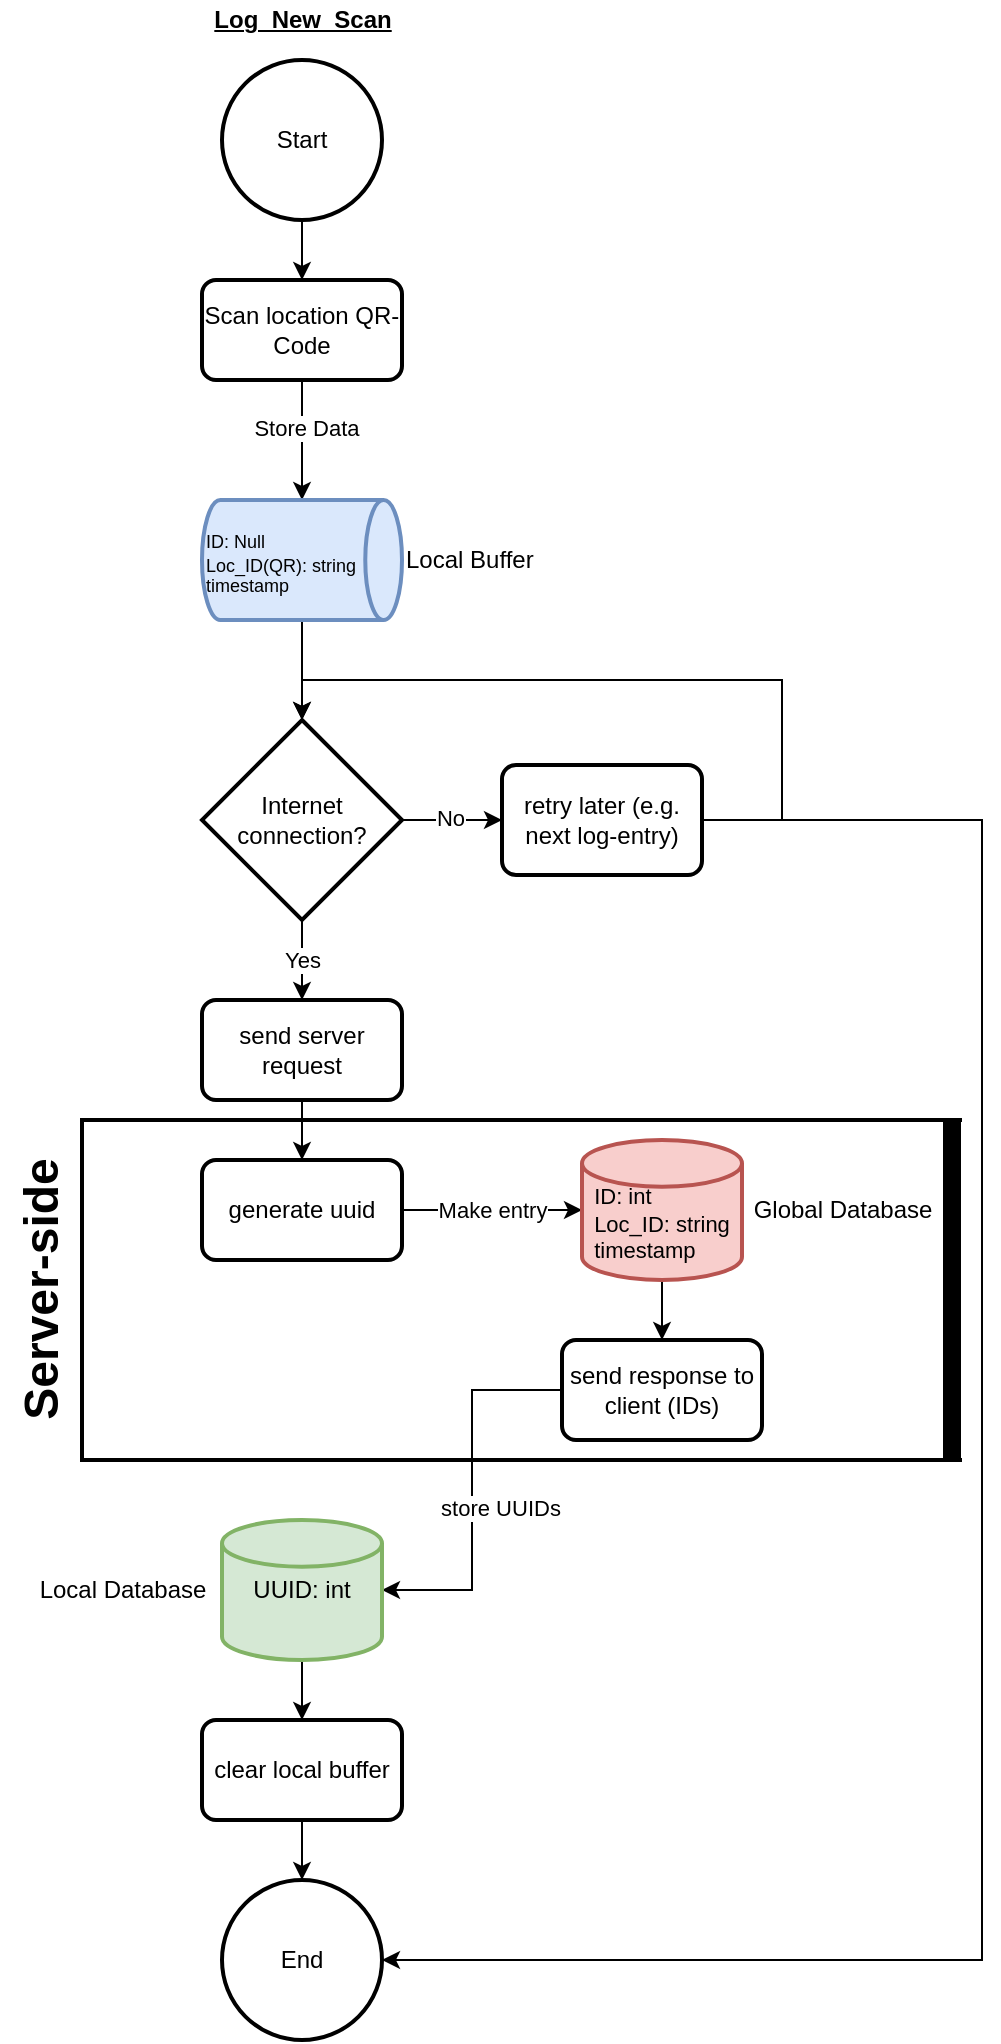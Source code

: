 <mxfile version="13.9.9" type="device" pages="4"><diagram id="C5RBs43oDa-KdzZeNtuy" name="Log_New_Scan"><mxGraphModel dx="1426" dy="905" grid="1" gridSize="10" guides="1" tooltips="1" connect="1" arrows="1" fold="1" page="1" pageScale="1" pageWidth="827" pageHeight="1169" math="0" shadow="0" extFonts="Permanent Marker^https://fonts.googleapis.com/css?family=Permanent+Marker"><root><mxCell id="WIyWlLk6GJQsqaUBKTNV-0"/><mxCell id="WIyWlLk6GJQsqaUBKTNV-1" parent="WIyWlLk6GJQsqaUBKTNV-0"/><mxCell id="CwlNLsuhQ6AvNyFnDssS-55" value="" style="strokeWidth=2;html=1;shape=mxgraph.flowchart.annotation_1;align=left;pointerEvents=1;" parent="WIyWlLk6GJQsqaUBKTNV-1" vertex="1"><mxGeometry x="40" y="570" width="440" height="170" as="geometry"/></mxCell><mxCell id="CwlNLsuhQ6AvNyFnDssS-1" style="edgeStyle=orthogonalEdgeStyle;rounded=0;orthogonalLoop=1;jettySize=auto;html=1;entryX=0.5;entryY=0;entryDx=0;entryDy=0;" parent="WIyWlLk6GJQsqaUBKTNV-1" source="z3_biWtNPHpp7Xe5wTqV-1" target="CwlNLsuhQ6AvNyFnDssS-0" edge="1"><mxGeometry relative="1" as="geometry"/></mxCell><mxCell id="z3_biWtNPHpp7Xe5wTqV-1" value="Start" style="strokeWidth=2;html=1;shape=mxgraph.flowchart.start_2;whiteSpace=wrap;" parent="WIyWlLk6GJQsqaUBKTNV-1" vertex="1"><mxGeometry x="110" y="40" width="80" height="80" as="geometry"/></mxCell><mxCell id="CwlNLsuhQ6AvNyFnDssS-5" style="edgeStyle=orthogonalEdgeStyle;rounded=0;orthogonalLoop=1;jettySize=auto;html=1;entryX=0.5;entryY=0;entryDx=0;entryDy=0;entryPerimeter=0;" parent="WIyWlLk6GJQsqaUBKTNV-1" source="CwlNLsuhQ6AvNyFnDssS-0" target="CwlNLsuhQ6AvNyFnDssS-4" edge="1"><mxGeometry relative="1" as="geometry"><Array as="points"><mxPoint x="150" y="240"/><mxPoint x="150" y="240"/></Array></mxGeometry></mxCell><mxCell id="CwlNLsuhQ6AvNyFnDssS-6" value="Store Data" style="edgeLabel;html=1;align=center;verticalAlign=middle;resizable=0;points=[];" parent="CwlNLsuhQ6AvNyFnDssS-5" vertex="1" connectable="0"><mxGeometry x="-0.193" y="2" relative="1" as="geometry"><mxPoint as="offset"/></mxGeometry></mxCell><mxCell id="CwlNLsuhQ6AvNyFnDssS-0" value="Scan location QR-Code" style="rounded=1;whiteSpace=wrap;html=1;absoluteArcSize=1;arcSize=14;strokeWidth=2;" parent="WIyWlLk6GJQsqaUBKTNV-1" vertex="1"><mxGeometry x="100" y="150" width="100" height="50" as="geometry"/></mxCell><mxCell id="CwlNLsuhQ6AvNyFnDssS-10" style="edgeStyle=orthogonalEdgeStyle;rounded=0;orthogonalLoop=1;jettySize=auto;html=1;entryX=0.5;entryY=0;entryDx=0;entryDy=0;entryPerimeter=0;" parent="WIyWlLk6GJQsqaUBKTNV-1" source="CwlNLsuhQ6AvNyFnDssS-4" target="CwlNLsuhQ6AvNyFnDssS-8" edge="1"><mxGeometry relative="1" as="geometry"/></mxCell><mxCell id="CwlNLsuhQ6AvNyFnDssS-4" value="&lt;div&gt;&lt;span style=&quot;font-size: 9px&quot;&gt;ID: Null&lt;/span&gt;&lt;/div&gt;&lt;span style=&quot;font-size: 9px&quot;&gt;&lt;div&gt;&lt;span&gt;Loc_ID(QR): string&lt;/span&gt;&lt;/div&gt;&lt;/span&gt;&lt;div style=&quot;font-size: 9px ; line-height: 120%&quot;&gt;&lt;div style=&quot;line-height: 100%&quot;&gt;timestamp&lt;/div&gt;&lt;/div&gt;" style="strokeWidth=2;html=1;shape=mxgraph.flowchart.direct_data;whiteSpace=wrap;align=left;fillColor=#dae8fc;strokeColor=#6c8ebf;" parent="WIyWlLk6GJQsqaUBKTNV-1" vertex="1"><mxGeometry x="100" y="260" width="100" height="60" as="geometry"/></mxCell><mxCell id="CwlNLsuhQ6AvNyFnDssS-7" value="Local Buffer" style="text;html=1;resizable=0;autosize=1;align=left;verticalAlign=middle;points=[];fillColor=none;strokeColor=none;rounded=0;" parent="WIyWlLk6GJQsqaUBKTNV-1" vertex="1"><mxGeometry x="200" y="280" width="80" height="20" as="geometry"/></mxCell><mxCell id="CwlNLsuhQ6AvNyFnDssS-12" value="Yes" style="edgeStyle=orthogonalEdgeStyle;rounded=0;orthogonalLoop=1;jettySize=auto;html=1;exitX=0.5;exitY=1;exitDx=0;exitDy=0;exitPerimeter=0;entryX=0.5;entryY=0;entryDx=0;entryDy=0;" parent="WIyWlLk6GJQsqaUBKTNV-1" source="CwlNLsuhQ6AvNyFnDssS-8" target="CwlNLsuhQ6AvNyFnDssS-11" edge="1"><mxGeometry relative="1" as="geometry"/></mxCell><mxCell id="CwlNLsuhQ6AvNyFnDssS-15" style="edgeStyle=orthogonalEdgeStyle;rounded=0;orthogonalLoop=1;jettySize=auto;html=1;entryX=0;entryY=0.5;entryDx=0;entryDy=0;" parent="WIyWlLk6GJQsqaUBKTNV-1" source="CwlNLsuhQ6AvNyFnDssS-8" target="CwlNLsuhQ6AvNyFnDssS-14" edge="1"><mxGeometry relative="1" as="geometry"/></mxCell><mxCell id="CwlNLsuhQ6AvNyFnDssS-16" value="No" style="edgeLabel;html=1;align=center;verticalAlign=middle;resizable=0;points=[];" parent="CwlNLsuhQ6AvNyFnDssS-15" vertex="1" connectable="0"><mxGeometry x="-0.032" y="1" relative="1" as="geometry"><mxPoint as="offset"/></mxGeometry></mxCell><mxCell id="CwlNLsuhQ6AvNyFnDssS-8" value="Internet connection?" style="strokeWidth=2;html=1;shape=mxgraph.flowchart.decision;whiteSpace=wrap;" parent="WIyWlLk6GJQsqaUBKTNV-1" vertex="1"><mxGeometry x="100" y="370" width="100" height="100" as="geometry"/></mxCell><mxCell id="CwlNLsuhQ6AvNyFnDssS-24" style="edgeStyle=orthogonalEdgeStyle;rounded=0;orthogonalLoop=1;jettySize=auto;html=1;entryX=0.5;entryY=0;entryDx=0;entryDy=0;" parent="WIyWlLk6GJQsqaUBKTNV-1" source="CwlNLsuhQ6AvNyFnDssS-11" target="CwlNLsuhQ6AvNyFnDssS-20" edge="1"><mxGeometry relative="1" as="geometry"/></mxCell><mxCell id="CwlNLsuhQ6AvNyFnDssS-11" value="send server request" style="rounded=1;whiteSpace=wrap;html=1;absoluteArcSize=1;arcSize=14;strokeWidth=2;" parent="WIyWlLk6GJQsqaUBKTNV-1" vertex="1"><mxGeometry x="100" y="510" width="100" height="50" as="geometry"/></mxCell><mxCell id="CwlNLsuhQ6AvNyFnDssS-19" style="edgeStyle=orthogonalEdgeStyle;rounded=0;orthogonalLoop=1;jettySize=auto;html=1;exitX=1;exitY=0.5;exitDx=0;exitDy=0;entryX=0.5;entryY=0;entryDx=0;entryDy=0;entryPerimeter=0;" parent="WIyWlLk6GJQsqaUBKTNV-1" source="CwlNLsuhQ6AvNyFnDssS-14" target="CwlNLsuhQ6AvNyFnDssS-8" edge="1"><mxGeometry relative="1" as="geometry"><Array as="points"><mxPoint x="390" y="420"/><mxPoint x="390" y="350"/><mxPoint x="150" y="350"/></Array></mxGeometry></mxCell><mxCell id="CwlNLsuhQ6AvNyFnDssS-43" style="edgeStyle=orthogonalEdgeStyle;rounded=0;orthogonalLoop=1;jettySize=auto;html=1;exitX=1;exitY=0.5;exitDx=0;exitDy=0;entryX=1;entryY=0.5;entryDx=0;entryDy=0;entryPerimeter=0;" parent="WIyWlLk6GJQsqaUBKTNV-1" source="CwlNLsuhQ6AvNyFnDssS-14" target="CwlNLsuhQ6AvNyFnDssS-41" edge="1"><mxGeometry relative="1" as="geometry"><Array as="points"><mxPoint x="490" y="420"/><mxPoint x="490" y="990"/></Array></mxGeometry></mxCell><mxCell id="CwlNLsuhQ6AvNyFnDssS-14" value="retry later (e.g. next log-entry)" style="rounded=1;whiteSpace=wrap;html=1;absoluteArcSize=1;arcSize=14;strokeWidth=2;" parent="WIyWlLk6GJQsqaUBKTNV-1" vertex="1"><mxGeometry x="250" y="392.5" width="100" height="55" as="geometry"/></mxCell><mxCell id="CwlNLsuhQ6AvNyFnDssS-22" value="Make entry" style="edgeStyle=orthogonalEdgeStyle;rounded=0;orthogonalLoop=1;jettySize=auto;html=1;entryX=0;entryY=0.5;entryDx=0;entryDy=0;entryPerimeter=0;" parent="WIyWlLk6GJQsqaUBKTNV-1" source="CwlNLsuhQ6AvNyFnDssS-20" target="CwlNLsuhQ6AvNyFnDssS-21" edge="1"><mxGeometry relative="1" as="geometry"/></mxCell><mxCell id="CwlNLsuhQ6AvNyFnDssS-20" value="generate uuid" style="rounded=1;whiteSpace=wrap;html=1;absoluteArcSize=1;arcSize=14;strokeWidth=2;" parent="WIyWlLk6GJQsqaUBKTNV-1" vertex="1"><mxGeometry x="100" y="590" width="100" height="50" as="geometry"/></mxCell><mxCell id="CwlNLsuhQ6AvNyFnDssS-34" style="edgeStyle=orthogonalEdgeStyle;rounded=0;orthogonalLoop=1;jettySize=auto;html=1;entryX=0.5;entryY=0;entryDx=0;entryDy=0;" parent="WIyWlLk6GJQsqaUBKTNV-1" source="CwlNLsuhQ6AvNyFnDssS-21" target="CwlNLsuhQ6AvNyFnDssS-28" edge="1"><mxGeometry relative="1" as="geometry"/></mxCell><mxCell id="CwlNLsuhQ6AvNyFnDssS-21" value="&lt;p style=&quot;line-height: 100%&quot;&gt;&lt;/p&gt;&lt;div style=&quot;text-align: justify ; font-size: 11px&quot;&gt;&lt;br&gt;&lt;/div&gt;&lt;div style=&quot;text-align: justify ; font-size: 11px&quot;&gt;&lt;font style=&quot;font-size: 11px&quot;&gt;ID: int&lt;/font&gt;&lt;/div&gt;&lt;div style=&quot;text-align: justify ; font-size: 11px&quot;&gt;&lt;span&gt;&lt;font style=&quot;font-size: 11px&quot;&gt;Loc_ID: string&lt;/font&gt;&lt;/span&gt;&lt;/div&gt;&lt;div style=&quot;text-align: justify ; font-size: 11px&quot;&gt;&lt;font style=&quot;font-size: 11px&quot;&gt;timestamp&lt;/font&gt;&lt;/div&gt;&lt;p&gt;&lt;/p&gt;" style="strokeWidth=2;html=1;shape=mxgraph.flowchart.database;whiteSpace=wrap;fillColor=#f8cecc;strokeColor=#b85450;" parent="WIyWlLk6GJQsqaUBKTNV-1" vertex="1"><mxGeometry x="290" y="580" width="80" height="70" as="geometry"/></mxCell><mxCell id="CwlNLsuhQ6AvNyFnDssS-23" value="Global Database" style="text;html=1;resizable=0;autosize=1;align=center;verticalAlign=middle;points=[];fillColor=none;strokeColor=none;rounded=0;" parent="WIyWlLk6GJQsqaUBKTNV-1" vertex="1"><mxGeometry x="370" y="605" width="100" height="20" as="geometry"/></mxCell><mxCell id="CwlNLsuhQ6AvNyFnDssS-42" style="edgeStyle=orthogonalEdgeStyle;rounded=0;orthogonalLoop=1;jettySize=auto;html=1;exitX=0.5;exitY=1;exitDx=0;exitDy=0;entryX=0.5;entryY=0;entryDx=0;entryDy=0;entryPerimeter=0;" parent="WIyWlLk6GJQsqaUBKTNV-1" source="CwlNLsuhQ6AvNyFnDssS-26" target="CwlNLsuhQ6AvNyFnDssS-41" edge="1"><mxGeometry relative="1" as="geometry"/></mxCell><mxCell id="CwlNLsuhQ6AvNyFnDssS-26" value="clear local buffer" style="rounded=1;whiteSpace=wrap;html=1;absoluteArcSize=1;arcSize=14;strokeWidth=2;" parent="WIyWlLk6GJQsqaUBKTNV-1" vertex="1"><mxGeometry x="100" y="870" width="100" height="50" as="geometry"/></mxCell><mxCell id="CwlNLsuhQ6AvNyFnDssS-36" style="edgeStyle=orthogonalEdgeStyle;rounded=0;orthogonalLoop=1;jettySize=auto;html=1;entryX=1;entryY=0.5;entryDx=0;entryDy=0;entryPerimeter=0;" parent="WIyWlLk6GJQsqaUBKTNV-1" source="CwlNLsuhQ6AvNyFnDssS-28" target="CwlNLsuhQ6AvNyFnDssS-31" edge="1"><mxGeometry relative="1" as="geometry"/></mxCell><mxCell id="CwlNLsuhQ6AvNyFnDssS-37" value="store UUIDs" style="edgeLabel;html=1;align=center;verticalAlign=middle;resizable=0;points=[];" parent="CwlNLsuhQ6AvNyFnDssS-36" vertex="1" connectable="0"><mxGeometry x="0.115" y="2" relative="1" as="geometry"><mxPoint x="11.38" y="-2" as="offset"/></mxGeometry></mxCell><mxCell id="CwlNLsuhQ6AvNyFnDssS-28" value="send response to client (IDs)" style="rounded=1;whiteSpace=wrap;html=1;absoluteArcSize=1;arcSize=14;strokeWidth=2;" parent="WIyWlLk6GJQsqaUBKTNV-1" vertex="1"><mxGeometry x="280" y="680" width="100" height="50" as="geometry"/></mxCell><mxCell id="CwlNLsuhQ6AvNyFnDssS-38" style="edgeStyle=orthogonalEdgeStyle;rounded=0;orthogonalLoop=1;jettySize=auto;html=1;entryX=0.5;entryY=0;entryDx=0;entryDy=0;" parent="WIyWlLk6GJQsqaUBKTNV-1" source="CwlNLsuhQ6AvNyFnDssS-31" target="CwlNLsuhQ6AvNyFnDssS-26" edge="1"><mxGeometry relative="1" as="geometry"/></mxCell><mxCell id="CwlNLsuhQ6AvNyFnDssS-31" value="UUID: int" style="strokeWidth=2;html=1;shape=mxgraph.flowchart.database;whiteSpace=wrap;fillColor=#d5e8d4;strokeColor=#82b366;" parent="WIyWlLk6GJQsqaUBKTNV-1" vertex="1"><mxGeometry x="110" y="770" width="80" height="70" as="geometry"/></mxCell><mxCell id="CwlNLsuhQ6AvNyFnDssS-39" value="&lt;div&gt;&lt;span&gt;Local Database&lt;/span&gt;&lt;/div&gt;" style="text;html=1;resizable=0;autosize=1;align=center;verticalAlign=middle;points=[];fillColor=none;strokeColor=none;rounded=0;" parent="WIyWlLk6GJQsqaUBKTNV-1" vertex="1"><mxGeometry x="10" y="795" width="100" height="20" as="geometry"/></mxCell><mxCell id="CwlNLsuhQ6AvNyFnDssS-41" value="End" style="strokeWidth=2;html=1;shape=mxgraph.flowchart.start_2;whiteSpace=wrap;" parent="WIyWlLk6GJQsqaUBKTNV-1" vertex="1"><mxGeometry x="110" y="950" width="80" height="80" as="geometry"/></mxCell><mxCell id="CwlNLsuhQ6AvNyFnDssS-44" value="Log_New_Scan" style="text;html=1;resizable=0;autosize=1;align=center;verticalAlign=middle;points=[];fillColor=none;strokeColor=none;rounded=0;fontStyle=5" parent="WIyWlLk6GJQsqaUBKTNV-1" vertex="1"><mxGeometry x="100" y="10" width="100" height="20" as="geometry"/></mxCell><mxCell id="CwlNLsuhQ6AvNyFnDssS-58" value="Server-side" style="text;strokeColor=none;fillColor=none;html=1;fontSize=24;fontStyle=1;verticalAlign=middle;align=center;rotation=-90;" parent="WIyWlLk6GJQsqaUBKTNV-1" vertex="1"><mxGeometry x="-30" y="635" width="100" height="40" as="geometry"/></mxCell><mxCell id="CwlNLsuhQ6AvNyFnDssS-60" value="" style="line;strokeWidth=9;direction=south;html=1;align=center;perimeterSpacing=0;" parent="WIyWlLk6GJQsqaUBKTNV-1" vertex="1"><mxGeometry x="470" y="570" width="10" height="170" as="geometry"/></mxCell></root></mxGraphModel></diagram><diagram name="Create_New_Loc-ID" id="X9Du8sh2S2_rTNKNMvw0"><mxGraphModel dx="1188" dy="754" grid="1" gridSize="10" guides="1" tooltips="1" connect="1" arrows="1" fold="1" page="1" pageScale="1" pageWidth="827" pageHeight="1169" math="0" shadow="0" extFonts="Permanent Marker^https://fonts.googleapis.com/css?family=Permanent+Marker"><root><mxCell id="y-KPYOFMt6nmk1z9g3t9-0"/><mxCell id="y-KPYOFMt6nmk1z9g3t9-1" parent="y-KPYOFMt6nmk1z9g3t9-0"/><mxCell id="y-KPYOFMt6nmk1z9g3t9-2" value="" style="strokeWidth=2;html=1;shape=mxgraph.flowchart.annotation_1;align=left;pointerEvents=1;" vertex="1" parent="y-KPYOFMt6nmk1z9g3t9-1"><mxGeometry x="40" y="595" width="440" height="170" as="geometry"/></mxCell><mxCell id="y-KPYOFMt6nmk1z9g3t9-3" style="edgeStyle=orthogonalEdgeStyle;rounded=0;orthogonalLoop=1;jettySize=auto;html=1;entryX=0.5;entryY=0;entryDx=0;entryDy=0;" edge="1" parent="y-KPYOFMt6nmk1z9g3t9-1" source="y-KPYOFMt6nmk1z9g3t9-4" target="y-KPYOFMt6nmk1z9g3t9-7"><mxGeometry relative="1" as="geometry"/></mxCell><mxCell id="y-KPYOFMt6nmk1z9g3t9-4" value="Start" style="strokeWidth=2;html=1;shape=mxgraph.flowchart.start_2;whiteSpace=wrap;" vertex="1" parent="y-KPYOFMt6nmk1z9g3t9-1"><mxGeometry x="110" y="40" width="80" height="80" as="geometry"/></mxCell><mxCell id="y-KPYOFMt6nmk1z9g3t9-5" style="edgeStyle=orthogonalEdgeStyle;rounded=0;orthogonalLoop=1;jettySize=auto;html=1;entryX=0.5;entryY=0;entryDx=0;entryDy=0;entryPerimeter=0;" edge="1" parent="y-KPYOFMt6nmk1z9g3t9-1" source="y-KPYOFMt6nmk1z9g3t9-7" target="y-KPYOFMt6nmk1z9g3t9-9"><mxGeometry relative="1" as="geometry"><Array as="points"><mxPoint x="150" y="240"/><mxPoint x="150" y="240"/></Array></mxGeometry></mxCell><mxCell id="y-KPYOFMt6nmk1z9g3t9-6" value="Store Data" style="edgeLabel;html=1;align=center;verticalAlign=middle;resizable=0;points=[];" vertex="1" connectable="0" parent="y-KPYOFMt6nmk1z9g3t9-5"><mxGeometry x="-0.193" y="2" relative="1" as="geometry"><mxPoint as="offset"/></mxGeometry></mxCell><mxCell id="y-KPYOFMt6nmk1z9g3t9-7" value="Create new event (Loc_ID)" style="rounded=1;whiteSpace=wrap;html=1;absoluteArcSize=1;arcSize=14;strokeWidth=2;" vertex="1" parent="y-KPYOFMt6nmk1z9g3t9-1"><mxGeometry x="100" y="150" width="100" height="50" as="geometry"/></mxCell><mxCell id="y-KPYOFMt6nmk1z9g3t9-8" style="edgeStyle=orthogonalEdgeStyle;rounded=0;orthogonalLoop=1;jettySize=auto;html=1;entryX=0.5;entryY=0;entryDx=0;entryDy=0;entryPerimeter=0;" edge="1" parent="y-KPYOFMt6nmk1z9g3t9-1" source="y-KPYOFMt6nmk1z9g3t9-9" target="y-KPYOFMt6nmk1z9g3t9-14"><mxGeometry relative="1" as="geometry"/></mxCell><mxCell id="y-KPYOFMt6nmk1z9g3t9-9" value="&lt;div&gt;&lt;span style=&quot;font-size: x-small&quot;&gt;Name: str&lt;/span&gt;&lt;br&gt;&lt;/div&gt;&lt;div&gt;&lt;font size=&quot;1&quot;&gt;Location: str&lt;/font&gt;&lt;/div&gt;" style="strokeWidth=2;html=1;shape=mxgraph.flowchart.direct_data;whiteSpace=wrap;align=left;fillColor=#dae8fc;strokeColor=#6c8ebf;" vertex="1" parent="y-KPYOFMt6nmk1z9g3t9-1"><mxGeometry x="100" y="260" width="100" height="60" as="geometry"/></mxCell><mxCell id="y-KPYOFMt6nmk1z9g3t9-10" value="Local Buffer" style="text;html=1;resizable=0;autosize=1;align=left;verticalAlign=middle;points=[];fillColor=none;strokeColor=none;rounded=0;" vertex="1" parent="y-KPYOFMt6nmk1z9g3t9-1"><mxGeometry x="200" y="280" width="80" height="20" as="geometry"/></mxCell><mxCell id="y-KPYOFMt6nmk1z9g3t9-11" value="Yes" style="edgeStyle=orthogonalEdgeStyle;rounded=0;orthogonalLoop=1;jettySize=auto;html=1;exitX=0.5;exitY=1;exitDx=0;exitDy=0;exitPerimeter=0;entryX=0.5;entryY=0;entryDx=0;entryDy=0;" edge="1" parent="y-KPYOFMt6nmk1z9g3t9-1" source="y-KPYOFMt6nmk1z9g3t9-14" target="y-KPYOFMt6nmk1z9g3t9-16"><mxGeometry relative="1" as="geometry"/></mxCell><mxCell id="y-KPYOFMt6nmk1z9g3t9-12" style="edgeStyle=orthogonalEdgeStyle;rounded=0;orthogonalLoop=1;jettySize=auto;html=1;entryX=0;entryY=0.5;entryDx=0;entryDy=0;" edge="1" parent="y-KPYOFMt6nmk1z9g3t9-1" source="y-KPYOFMt6nmk1z9g3t9-14" target="y-KPYOFMt6nmk1z9g3t9-19"><mxGeometry relative="1" as="geometry"/></mxCell><mxCell id="y-KPYOFMt6nmk1z9g3t9-13" value="No" style="edgeLabel;html=1;align=center;verticalAlign=middle;resizable=0;points=[];" vertex="1" connectable="0" parent="y-KPYOFMt6nmk1z9g3t9-12"><mxGeometry x="-0.032" y="1" relative="1" as="geometry"><mxPoint as="offset"/></mxGeometry></mxCell><mxCell id="y-KPYOFMt6nmk1z9g3t9-14" value="Internet connection?" style="strokeWidth=2;html=1;shape=mxgraph.flowchart.decision;whiteSpace=wrap;" vertex="1" parent="y-KPYOFMt6nmk1z9g3t9-1"><mxGeometry x="100" y="370" width="100" height="100" as="geometry"/></mxCell><mxCell id="YmRd9RFPh56GfvoT_Nui-4" style="edgeStyle=orthogonalEdgeStyle;rounded=0;orthogonalLoop=1;jettySize=auto;html=1;entryX=0.5;entryY=0;entryDx=0;entryDy=0;" edge="1" parent="y-KPYOFMt6nmk1z9g3t9-1" source="y-KPYOFMt6nmk1z9g3t9-16" target="y-KPYOFMt6nmk1z9g3t9-21"><mxGeometry relative="1" as="geometry"/></mxCell><mxCell id="y-KPYOFMt6nmk1z9g3t9-16" value="send server request" style="rounded=1;whiteSpace=wrap;html=1;absoluteArcSize=1;arcSize=14;strokeWidth=2;" vertex="1" parent="y-KPYOFMt6nmk1z9g3t9-1"><mxGeometry x="100" y="510" width="100" height="50" as="geometry"/></mxCell><mxCell id="y-KPYOFMt6nmk1z9g3t9-17" style="edgeStyle=orthogonalEdgeStyle;rounded=0;orthogonalLoop=1;jettySize=auto;html=1;exitX=1;exitY=0.5;exitDx=0;exitDy=0;entryX=0.5;entryY=0;entryDx=0;entryDy=0;entryPerimeter=0;" edge="1" parent="y-KPYOFMt6nmk1z9g3t9-1" source="y-KPYOFMt6nmk1z9g3t9-19" target="y-KPYOFMt6nmk1z9g3t9-14"><mxGeometry relative="1" as="geometry"><Array as="points"><mxPoint x="390" y="420"/><mxPoint x="390" y="350"/><mxPoint x="150" y="350"/></Array></mxGeometry></mxCell><mxCell id="y-KPYOFMt6nmk1z9g3t9-18" style="edgeStyle=orthogonalEdgeStyle;rounded=0;orthogonalLoop=1;jettySize=auto;html=1;exitX=1;exitY=0.5;exitDx=0;exitDy=0;entryX=1;entryY=0.5;entryDx=0;entryDy=0;entryPerimeter=0;" edge="1" parent="y-KPYOFMt6nmk1z9g3t9-1" source="y-KPYOFMt6nmk1z9g3t9-19" target="y-KPYOFMt6nmk1z9g3t9-33"><mxGeometry relative="1" as="geometry"><Array as="points"><mxPoint x="490" y="420"/><mxPoint x="490" y="1050"/></Array></mxGeometry></mxCell><mxCell id="y-KPYOFMt6nmk1z9g3t9-19" value="retry later" style="rounded=1;whiteSpace=wrap;html=1;absoluteArcSize=1;arcSize=14;strokeWidth=2;" vertex="1" parent="y-KPYOFMt6nmk1z9g3t9-1"><mxGeometry x="250" y="392.5" width="100" height="55" as="geometry"/></mxCell><mxCell id="y-KPYOFMt6nmk1z9g3t9-20" value="Make entry" style="edgeStyle=orthogonalEdgeStyle;rounded=0;orthogonalLoop=1;jettySize=auto;html=1;entryX=0;entryY=0.5;entryDx=0;entryDy=0;entryPerimeter=0;" edge="1" parent="y-KPYOFMt6nmk1z9g3t9-1" source="y-KPYOFMt6nmk1z9g3t9-21" target="y-KPYOFMt6nmk1z9g3t9-23"><mxGeometry relative="1" as="geometry"/></mxCell><mxCell id="y-KPYOFMt6nmk1z9g3t9-21" value="generate Loc-ID" style="rounded=1;whiteSpace=wrap;html=1;absoluteArcSize=1;arcSize=14;strokeWidth=2;" vertex="1" parent="y-KPYOFMt6nmk1z9g3t9-1"><mxGeometry x="100" y="615" width="100" height="50" as="geometry"/></mxCell><mxCell id="y-KPYOFMt6nmk1z9g3t9-22" style="edgeStyle=orthogonalEdgeStyle;rounded=0;orthogonalLoop=1;jettySize=auto;html=1;entryX=0.5;entryY=0;entryDx=0;entryDy=0;" edge="1" parent="y-KPYOFMt6nmk1z9g3t9-1" source="y-KPYOFMt6nmk1z9g3t9-23" target="y-KPYOFMt6nmk1z9g3t9-29"><mxGeometry relative="1" as="geometry"/></mxCell><mxCell id="y-KPYOFMt6nmk1z9g3t9-23" value="&lt;p style=&quot;line-height: 100%&quot;&gt;&lt;/p&gt;&lt;div style=&quot;text-align: justify ; font-size: 11px&quot;&gt;&lt;br&gt;&lt;/div&gt;&lt;div style=&quot;text-align: justify ; font-size: 11px&quot;&gt;&lt;span&gt;Loc_ID: string&lt;/span&gt;&lt;br&gt;&lt;/div&gt;&lt;div style=&quot;text-align: justify ; font-size: 11px&quot;&gt;&lt;font style=&quot;font-size: 11px&quot;&gt;Location: str&lt;/font&gt;&lt;/div&gt;&lt;div style=&quot;text-align: justify ; font-size: 11px&quot;&gt;&lt;font style=&quot;font-size: 11px&quot;&gt;Name: str&lt;/font&gt;&lt;/div&gt;&lt;p&gt;&lt;/p&gt;" style="strokeWidth=2;html=1;shape=mxgraph.flowchart.database;whiteSpace=wrap;fillColor=#f8cecc;strokeColor=#b85450;" vertex="1" parent="y-KPYOFMt6nmk1z9g3t9-1"><mxGeometry x="290" y="605" width="80" height="70" as="geometry"/></mxCell><mxCell id="y-KPYOFMt6nmk1z9g3t9-24" value="Global Database&lt;br&gt;(for Locations)" style="text;html=1;resizable=0;autosize=1;align=center;verticalAlign=middle;points=[];fillColor=none;strokeColor=none;rounded=0;" vertex="1" parent="y-KPYOFMt6nmk1z9g3t9-1"><mxGeometry x="370" y="625" width="100" height="30" as="geometry"/></mxCell><mxCell id="y-KPYOFMt6nmk1z9g3t9-27" style="edgeStyle=orthogonalEdgeStyle;rounded=0;orthogonalLoop=1;jettySize=auto;html=1;entryX=0.5;entryY=0;entryDx=0;entryDy=0;entryPerimeter=0;" edge="1" parent="y-KPYOFMt6nmk1z9g3t9-1" source="y-KPYOFMt6nmk1z9g3t9-29" target="YmRd9RFPh56GfvoT_Nui-0"><mxGeometry relative="1" as="geometry"><mxPoint x="190" y="805" as="targetPoint"/></mxGeometry></mxCell><mxCell id="y-KPYOFMt6nmk1z9g3t9-28" value="return QR-Code" style="edgeLabel;html=1;align=center;verticalAlign=middle;resizable=0;points=[];" vertex="1" connectable="0" parent="y-KPYOFMt6nmk1z9g3t9-27"><mxGeometry x="0.115" y="2" relative="1" as="geometry"><mxPoint x="11.38" y="-2" as="offset"/></mxGeometry></mxCell><mxCell id="y-KPYOFMt6nmk1z9g3t9-29" value="send response to client (Loc_ID)" style="rounded=1;whiteSpace=wrap;html=1;absoluteArcSize=1;arcSize=14;strokeWidth=2;" vertex="1" parent="y-KPYOFMt6nmk1z9g3t9-1"><mxGeometry x="280" y="705" width="100" height="50" as="geometry"/></mxCell><mxCell id="y-KPYOFMt6nmk1z9g3t9-33" value="End" style="strokeWidth=2;html=1;shape=mxgraph.flowchart.start_2;whiteSpace=wrap;" vertex="1" parent="y-KPYOFMt6nmk1z9g3t9-1"><mxGeometry x="110" y="1010" width="80" height="80" as="geometry"/></mxCell><mxCell id="y-KPYOFMt6nmk1z9g3t9-34" value="Create_New_Loc-ID" style="text;html=1;resizable=0;autosize=1;align=center;verticalAlign=middle;points=[];fillColor=none;strokeColor=none;rounded=0;fontStyle=5" vertex="1" parent="y-KPYOFMt6nmk1z9g3t9-1"><mxGeometry x="85" y="10" width="130" height="20" as="geometry"/></mxCell><mxCell id="y-KPYOFMt6nmk1z9g3t9-35" value="Server-side" style="text;strokeColor=none;fillColor=none;html=1;fontSize=24;fontStyle=1;verticalAlign=middle;align=center;rotation=-90;" vertex="1" parent="y-KPYOFMt6nmk1z9g3t9-1"><mxGeometry x="-30" y="660" width="100" height="40" as="geometry"/></mxCell><mxCell id="y-KPYOFMt6nmk1z9g3t9-36" value="" style="line;strokeWidth=9;direction=south;html=1;align=center;perimeterSpacing=0;" vertex="1" parent="y-KPYOFMt6nmk1z9g3t9-1"><mxGeometry x="470" y="595" width="10" height="170" as="geometry"/></mxCell><mxCell id="YmRd9RFPh56GfvoT_Nui-2" style="edgeStyle=orthogonalEdgeStyle;rounded=0;orthogonalLoop=1;jettySize=auto;html=1;entryX=0.5;entryY=0;entryDx=0;entryDy=0;" edge="1" parent="y-KPYOFMt6nmk1z9g3t9-1" source="YmRd9RFPh56GfvoT_Nui-0" target="YmRd9RFPh56GfvoT_Nui-1"><mxGeometry relative="1" as="geometry"/></mxCell><mxCell id="YmRd9RFPh56GfvoT_Nui-0" value="QR-Code (Loc_ID)" style="strokeWidth=2;html=1;shape=mxgraph.flowchart.document2;whiteSpace=wrap;size=0.25;fillColor=#bac8d3;strokeColor=#23445d;" vertex="1" parent="y-KPYOFMt6nmk1z9g3t9-1"><mxGeometry x="100" y="810" width="100" height="60" as="geometry"/></mxCell><mxCell id="YmRd9RFPh56GfvoT_Nui-3" style="edgeStyle=orthogonalEdgeStyle;rounded=0;orthogonalLoop=1;jettySize=auto;html=1;entryX=0.5;entryY=0;entryDx=0;entryDy=0;entryPerimeter=0;" edge="1" parent="y-KPYOFMt6nmk1z9g3t9-1" source="YmRd9RFPh56GfvoT_Nui-1" target="y-KPYOFMt6nmk1z9g3t9-33"><mxGeometry relative="1" as="geometry"/></mxCell><mxCell id="YmRd9RFPh56GfvoT_Nui-1" value="Clear Local Buffer" style="rounded=1;whiteSpace=wrap;html=1;absoluteArcSize=1;arcSize=14;strokeWidth=2;" vertex="1" parent="y-KPYOFMt6nmk1z9g3t9-1"><mxGeometry x="100" y="920" width="100" height="40" as="geometry"/></mxCell></root></mxGraphModel></diagram><diagram id="c_SZodtj-kiKU9w98Mra" name="Check_Risk"><mxGraphModel dx="1426" dy="905" grid="1" gridSize="10" guides="1" tooltips="1" connect="1" arrows="1" fold="1" page="1" pageScale="1" pageWidth="827" pageHeight="1169" math="0" shadow="0"><root><mxCell id="JctunXlpLinMrmiPn7Tl-0"/><mxCell id="JctunXlpLinMrmiPn7Tl-1" parent="JctunXlpLinMrmiPn7Tl-0"/><mxCell id="mktHpLE3bkhDF-93V6eA-1" style="edgeStyle=orthogonalEdgeStyle;rounded=0;orthogonalLoop=1;jettySize=auto;html=1;entryX=0.5;entryY=0;entryDx=0;entryDy=0;" parent="JctunXlpLinMrmiPn7Tl-1" source="mktHpLE3bkhDF-93V6eA-2" target="mktHpLE3bkhDF-93V6eA-5" edge="1"><mxGeometry relative="1" as="geometry"/></mxCell><mxCell id="mktHpLE3bkhDF-93V6eA-2" value="Start" style="strokeWidth=2;html=1;shape=mxgraph.flowchart.start_2;whiteSpace=wrap;" parent="JctunXlpLinMrmiPn7Tl-1" vertex="1"><mxGeometry x="110" y="40" width="80" height="80" as="geometry"/></mxCell><mxCell id="mktHpLE3bkhDF-93V6eA-36" style="edgeStyle=orthogonalEdgeStyle;rounded=0;orthogonalLoop=1;jettySize=auto;html=1;exitX=0.5;exitY=1;exitDx=0;exitDy=0;entryX=0.5;entryY=0;entryDx=0;entryDy=0;" parent="JctunXlpLinMrmiPn7Tl-1" source="mktHpLE3bkhDF-93V6eA-5" target="mktHpLE3bkhDF-93V6eA-35" edge="1"><mxGeometry relative="1" as="geometry"/></mxCell><mxCell id="mktHpLE3bkhDF-93V6eA-5" value="Fetch public UUIDs at risk" style="rounded=1;whiteSpace=wrap;html=1;absoluteArcSize=1;arcSize=14;strokeWidth=2;" parent="JctunXlpLinMrmiPn7Tl-1" vertex="1"><mxGeometry x="100" y="150" width="100" height="50" as="geometry"/></mxCell><mxCell id="mktHpLE3bkhDF-93V6eA-32" value="Check_Risk" style="text;html=1;resizable=0;autosize=1;align=center;verticalAlign=middle;points=[];fillColor=none;strokeColor=none;rounded=0;fontStyle=5" parent="JctunXlpLinMrmiPn7Tl-1" vertex="1"><mxGeometry x="110" y="10" width="80" height="20" as="geometry"/></mxCell><mxCell id="mktHpLE3bkhDF-93V6eA-38" style="edgeStyle=orthogonalEdgeStyle;rounded=0;orthogonalLoop=1;jettySize=auto;html=1;exitX=1;exitY=0.5;exitDx=0;exitDy=0;entryX=0;entryY=0.5;entryDx=0;entryDy=0;entryPerimeter=0;endArrow=none;endFill=0;startArrow=classic;startFill=1;" parent="JctunXlpLinMrmiPn7Tl-1" source="mktHpLE3bkhDF-93V6eA-35" target="mktHpLE3bkhDF-93V6eA-37" edge="1"><mxGeometry relative="1" as="geometry"/></mxCell><mxCell id="FjCHYupH0ypSF4PlQVqV-0" style="edgeStyle=orthogonalEdgeStyle;rounded=0;orthogonalLoop=1;jettySize=auto;html=1;entryX=0.5;entryY=0;entryDx=0;entryDy=0;entryPerimeter=0;" parent="JctunXlpLinMrmiPn7Tl-1" source="mktHpLE3bkhDF-93V6eA-35" target="9-IgW42WbPLaIBs689rq-2" edge="1"><mxGeometry relative="1" as="geometry"/></mxCell><mxCell id="mktHpLE3bkhDF-93V6eA-35" value="Compare own UUID" style="rounded=1;whiteSpace=wrap;html=1;absoluteArcSize=1;arcSize=14;strokeWidth=2;gradientColor=none;align=center;" parent="JctunXlpLinMrmiPn7Tl-1" vertex="1"><mxGeometry x="100" y="230" width="100" height="50" as="geometry"/></mxCell><mxCell id="mktHpLE3bkhDF-93V6eA-37" value="UUID: int" style="strokeWidth=2;html=1;shape=mxgraph.flowchart.database;whiteSpace=wrap;align=center;fillColor=#d5e8d4;strokeColor=#82b366;" parent="JctunXlpLinMrmiPn7Tl-1" vertex="1"><mxGeometry x="240" y="225" width="80" height="60" as="geometry"/></mxCell><mxCell id="9-IgW42WbPLaIBs689rq-0" value="Local Database" style="text;html=1;resizable=0;autosize=1;align=left;verticalAlign=middle;points=[];fillColor=none;strokeColor=none;rounded=0;" parent="JctunXlpLinMrmiPn7Tl-1" vertex="1"><mxGeometry x="320" y="245" width="100" height="20" as="geometry"/></mxCell><mxCell id="V4hv9-LUQTYxnGblqRXc-1" value="Yes" style="edgeStyle=orthogonalEdgeStyle;rounded=0;orthogonalLoop=1;jettySize=auto;html=1;exitX=0.5;exitY=1;exitDx=0;exitDy=0;exitPerimeter=0;entryX=0.5;entryY=0;entryDx=0;entryDy=0;" parent="JctunXlpLinMrmiPn7Tl-1" source="9-IgW42WbPLaIBs689rq-2" target="V4hv9-LUQTYxnGblqRXc-0" edge="1"><mxGeometry relative="1" as="geometry"/></mxCell><mxCell id="V4hv9-LUQTYxnGblqRXc-4" style="edgeStyle=orthogonalEdgeStyle;rounded=0;orthogonalLoop=1;jettySize=auto;html=1;exitX=1;exitY=0.5;exitDx=0;exitDy=0;exitPerimeter=0;entryX=1;entryY=0.5;entryDx=0;entryDy=0;entryPerimeter=0;" parent="JctunXlpLinMrmiPn7Tl-1" source="9-IgW42WbPLaIBs689rq-2" target="V4hv9-LUQTYxnGblqRXc-2" edge="1"><mxGeometry relative="1" as="geometry"/></mxCell><mxCell id="V4hv9-LUQTYxnGblqRXc-5" value="No" style="edgeLabel;html=1;align=center;verticalAlign=middle;resizable=0;points=[];" parent="V4hv9-LUQTYxnGblqRXc-4" vertex="1" connectable="0"><mxGeometry x="-0.07" relative="1" as="geometry"><mxPoint as="offset"/></mxGeometry></mxCell><mxCell id="9-IgW42WbPLaIBs689rq-2" value="&lt;div&gt;&lt;span&gt;Matching&lt;/span&gt;&lt;/div&gt;&lt;div&gt;&lt;span&gt;UUIDs?&lt;/span&gt;&lt;/div&gt;" style="strokeWidth=2;html=1;shape=mxgraph.flowchart.decision;whiteSpace=wrap;gradientColor=none;align=center;" parent="JctunXlpLinMrmiPn7Tl-1" vertex="1"><mxGeometry x="100" y="310" width="100" height="100" as="geometry"/></mxCell><mxCell id="V4hv9-LUQTYxnGblqRXc-3" style="edgeStyle=orthogonalEdgeStyle;rounded=0;orthogonalLoop=1;jettySize=auto;html=1;entryX=0.5;entryY=0;entryDx=0;entryDy=0;entryPerimeter=0;" parent="JctunXlpLinMrmiPn7Tl-1" source="V4hv9-LUQTYxnGblqRXc-0" target="V4hv9-LUQTYxnGblqRXc-2" edge="1"><mxGeometry relative="1" as="geometry"/></mxCell><mxCell id="V4hv9-LUQTYxnGblqRXc-0" value="Send Warning/ raise risk" style="rounded=1;whiteSpace=wrap;html=1;absoluteArcSize=1;arcSize=14;strokeWidth=2;gradientColor=none;align=center;" parent="JctunXlpLinMrmiPn7Tl-1" vertex="1"><mxGeometry x="100" y="440" width="100" height="50" as="geometry"/></mxCell><mxCell id="V4hv9-LUQTYxnGblqRXc-2" value="End" style="strokeWidth=2;html=1;shape=mxgraph.flowchart.start_2;whiteSpace=wrap;" parent="JctunXlpLinMrmiPn7Tl-1" vertex="1"><mxGeometry x="110" y="520" width="80" height="80" as="geometry"/></mxCell></root></mxGraphModel></diagram><diagram id="h8JMOEB7M7cX6aoLPMkY" name="Report_Case"><mxGraphModel dx="1426" dy="905" grid="1" gridSize="10" guides="1" tooltips="1" connect="1" arrows="1" fold="1" page="1" pageScale="1" pageWidth="827" pageHeight="1169" math="0" shadow="0"><root><mxCell id="VuO8a-5UyIXjoKrPmbq6-0"/><mxCell id="VuO8a-5UyIXjoKrPmbq6-1" parent="VuO8a-5UyIXjoKrPmbq6-0"/><mxCell id="n6nc7Mx6fB6y4X1ynAcl-0" value="" style="strokeWidth=2;html=1;shape=mxgraph.flowchart.annotation_1;align=left;pointerEvents=1;" parent="VuO8a-5UyIXjoKrPmbq6-1" vertex="1"><mxGeometry x="40" y="540" width="420" height="240" as="geometry"/></mxCell><mxCell id="n6nc7Mx6fB6y4X1ynAcl-1" style="edgeStyle=orthogonalEdgeStyle;rounded=0;orthogonalLoop=1;jettySize=auto;html=1;entryX=0.5;entryY=0;entryDx=0;entryDy=0;" parent="VuO8a-5UyIXjoKrPmbq6-1" source="n6nc7Mx6fB6y4X1ynAcl-2" target="n6nc7Mx6fB6y4X1ynAcl-5" edge="1"><mxGeometry relative="1" as="geometry"/></mxCell><mxCell id="n6nc7Mx6fB6y4X1ynAcl-2" value="Start" style="strokeWidth=2;html=1;shape=mxgraph.flowchart.start_2;whiteSpace=wrap;" parent="VuO8a-5UyIXjoKrPmbq6-1" vertex="1"><mxGeometry x="110" y="40" width="80" height="80" as="geometry"/></mxCell><mxCell id="n6nc7Mx6fB6y4X1ynAcl-36" style="edgeStyle=orthogonalEdgeStyle;rounded=0;orthogonalLoop=1;jettySize=auto;html=1;exitX=0.5;exitY=1;exitDx=0;exitDy=0;entryX=0.5;entryY=0;entryDx=0;entryDy=0;startArrow=none;startFill=0;endArrow=classic;endFill=1;" parent="VuO8a-5UyIXjoKrPmbq6-1" source="n6nc7Mx6fB6y4X1ynAcl-5" target="n6nc7Mx6fB6y4X1ynAcl-35" edge="1"><mxGeometry relative="1" as="geometry"/></mxCell><mxCell id="n6nc7Mx6fB6y4X1ynAcl-5" value="Report case" style="rounded=1;whiteSpace=wrap;html=1;absoluteArcSize=1;arcSize=14;strokeWidth=2;" parent="VuO8a-5UyIXjoKrPmbq6-1" vertex="1"><mxGeometry x="100" y="150" width="100" height="50" as="geometry"/></mxCell><mxCell id="n6nc7Mx6fB6y4X1ynAcl-31" value="End" style="strokeWidth=2;html=1;shape=mxgraph.flowchart.start_2;whiteSpace=wrap;" parent="VuO8a-5UyIXjoKrPmbq6-1" vertex="1"><mxGeometry x="110" y="810" width="80" height="80" as="geometry"/></mxCell><mxCell id="n6nc7Mx6fB6y4X1ynAcl-32" value="Report_Case" style="text;html=1;resizable=0;autosize=1;align=center;verticalAlign=middle;points=[];fillColor=none;strokeColor=none;rounded=0;fontStyle=5" parent="VuO8a-5UyIXjoKrPmbq6-1" vertex="1"><mxGeometry x="105" y="10" width="90" height="20" as="geometry"/></mxCell><mxCell id="n6nc7Mx6fB6y4X1ynAcl-33" value="Server-side" style="text;strokeColor=none;fillColor=none;html=1;fontSize=24;fontStyle=1;verticalAlign=middle;align=center;rotation=-90;" parent="VuO8a-5UyIXjoKrPmbq6-1" vertex="1"><mxGeometry x="-30" y="640" width="100" height="40" as="geometry"/></mxCell><mxCell id="n6nc7Mx6fB6y4X1ynAcl-34" value="" style="line;strokeWidth=9;direction=south;html=1;align=center;perimeterSpacing=0;" parent="VuO8a-5UyIXjoKrPmbq6-1" vertex="1"><mxGeometry x="450" y="540" width="10" height="240" as="geometry"/></mxCell><mxCell id="QKpUFkFQ6rj5G6YZPwdo-2" style="edgeStyle=orthogonalEdgeStyle;rounded=0;orthogonalLoop=1;jettySize=auto;html=1;exitX=0.5;exitY=1;exitDx=0;exitDy=0;entryX=0.5;entryY=0;entryDx=0;entryDy=0;entryPerimeter=0;startArrow=none;startFill=0;endArrow=classic;endFill=1;" parent="VuO8a-5UyIXjoKrPmbq6-1" source="n6nc7Mx6fB6y4X1ynAcl-35" target="QKpUFkFQ6rj5G6YZPwdo-1" edge="1"><mxGeometry relative="1" as="geometry"/></mxCell><mxCell id="n6nc7Mx6fB6y4X1ynAcl-35" value="Verify Case (i.e. TAN)" style="rounded=1;whiteSpace=wrap;html=1;absoluteArcSize=1;arcSize=14;strokeWidth=2;gradientColor=none;align=center;" parent="VuO8a-5UyIXjoKrPmbq6-1" vertex="1"><mxGeometry x="100" y="230" width="100" height="50" as="geometry"/></mxCell><mxCell id="QKpUFkFQ6rj5G6YZPwdo-3" style="edgeStyle=orthogonalEdgeStyle;rounded=0;orthogonalLoop=1;jettySize=auto;html=1;exitX=1;exitY=0.5;exitDx=0;exitDy=0;exitPerimeter=0;entryX=1;entryY=0.5;entryDx=0;entryDy=0;startArrow=none;startFill=0;endArrow=classic;endFill=1;" parent="VuO8a-5UyIXjoKrPmbq6-1" source="QKpUFkFQ6rj5G6YZPwdo-1" target="n6nc7Mx6fB6y4X1ynAcl-35" edge="1"><mxGeometry relative="1" as="geometry"/></mxCell><mxCell id="QKpUFkFQ6rj5G6YZPwdo-4" value="NO" style="edgeLabel;html=1;align=center;verticalAlign=middle;resizable=0;points=[];" parent="QKpUFkFQ6rj5G6YZPwdo-3" vertex="1" connectable="0"><mxGeometry x="-0.2" relative="1" as="geometry"><mxPoint as="offset"/></mxGeometry></mxCell><mxCell id="QKpUFkFQ6rj5G6YZPwdo-7" value="Yes" style="edgeStyle=orthogonalEdgeStyle;rounded=0;orthogonalLoop=1;jettySize=auto;html=1;exitX=0.5;exitY=1;exitDx=0;exitDy=0;exitPerimeter=0;entryX=0.5;entryY=0;entryDx=0;entryDy=0;startArrow=none;startFill=0;endArrow=classic;endFill=1;" parent="VuO8a-5UyIXjoKrPmbq6-1" source="QKpUFkFQ6rj5G6YZPwdo-1" target="QKpUFkFQ6rj5G6YZPwdo-5" edge="1"><mxGeometry relative="1" as="geometry"/></mxCell><mxCell id="ockFMrvg6ChDO1Ccz1_8-3" style="edgeStyle=orthogonalEdgeStyle;rounded=0;orthogonalLoop=1;jettySize=auto;html=1;exitX=1;exitY=0.5;exitDx=0;exitDy=0;exitPerimeter=0;entryX=1;entryY=0.5;entryDx=0;entryDy=0;entryPerimeter=0;startArrow=none;startFill=0;endArrow=classic;endFill=1;" parent="VuO8a-5UyIXjoKrPmbq6-1" source="QKpUFkFQ6rj5G6YZPwdo-1" target="n6nc7Mx6fB6y4X1ynAcl-31" edge="1"><mxGeometry relative="1" as="geometry"><Array as="points"><mxPoint x="470" y="360"/><mxPoint x="470" y="850"/></Array></mxGeometry></mxCell><mxCell id="QKpUFkFQ6rj5G6YZPwdo-1" value="Valid TAN?" style="strokeWidth=2;html=1;shape=mxgraph.flowchart.decision;whiteSpace=wrap;gradientColor=none;align=center;" parent="VuO8a-5UyIXjoKrPmbq6-1" vertex="1"><mxGeometry x="100" y="310" width="100" height="100" as="geometry"/></mxCell><mxCell id="QKpUFkFQ6rj5G6YZPwdo-8" style="edgeStyle=orthogonalEdgeStyle;rounded=0;orthogonalLoop=1;jettySize=auto;html=1;exitX=0;exitY=0.5;exitDx=0;exitDy=0;exitPerimeter=0;startArrow=none;startFill=0;endArrow=classic;endFill=1;" parent="VuO8a-5UyIXjoKrPmbq6-1" source="n6nc7Mx6fB6y4X1ynAcl-21" target="QKpUFkFQ6rj5G6YZPwdo-5" edge="1"><mxGeometry relative="1" as="geometry"/></mxCell><mxCell id="n6nc7Mx6fB6y4X1ynAcl-21" value="&lt;p style=&quot;line-height: 100%&quot;&gt;&lt;/p&gt;&lt;div style=&quot;text-align: justify ; font-size: 11px&quot;&gt;UU&lt;span&gt;ID: int&lt;/span&gt;&lt;/div&gt;&lt;p&gt;&lt;/p&gt;" style="strokeWidth=2;html=1;shape=mxgraph.flowchart.database;whiteSpace=wrap;fillColor=#d5e8d4;strokeColor=#82b366;" parent="VuO8a-5UyIXjoKrPmbq6-1" vertex="1"><mxGeometry x="270" y="450" width="80" height="70" as="geometry"/></mxCell><mxCell id="n6nc7Mx6fB6y4X1ynAcl-22" value="Local Database" style="text;html=1;resizable=0;autosize=1;align=center;verticalAlign=middle;points=[];fillColor=none;strokeColor=none;rounded=0;" parent="VuO8a-5UyIXjoKrPmbq6-1" vertex="1"><mxGeometry x="350" y="475" width="100" height="20" as="geometry"/></mxCell><mxCell id="QKpUFkFQ6rj5G6YZPwdo-10" style="edgeStyle=orthogonalEdgeStyle;rounded=0;orthogonalLoop=1;jettySize=auto;html=1;startArrow=none;startFill=0;endArrow=classic;endFill=1;" parent="VuO8a-5UyIXjoKrPmbq6-1" source="QKpUFkFQ6rj5G6YZPwdo-5" target="QKpUFkFQ6rj5G6YZPwdo-9" edge="1"><mxGeometry relative="1" as="geometry"/></mxCell><mxCell id="QKpUFkFQ6rj5G6YZPwdo-5" value="Pass local UUID" style="rounded=1;whiteSpace=wrap;html=1;absoluteArcSize=1;arcSize=14;strokeWidth=2;gradientColor=none;align=center;" parent="VuO8a-5UyIXjoKrPmbq6-1" vertex="1"><mxGeometry x="100" y="460" width="100" height="50" as="geometry"/></mxCell><mxCell id="QKpUFkFQ6rj5G6YZPwdo-13" style="edgeStyle=orthogonalEdgeStyle;rounded=0;orthogonalLoop=1;jettySize=auto;html=1;entryX=0;entryY=0.5;entryDx=0;entryDy=0;startArrow=none;startFill=0;endArrow=classic;endFill=1;" parent="VuO8a-5UyIXjoKrPmbq6-1" source="QKpUFkFQ6rj5G6YZPwdo-9" target="QKpUFkFQ6rj5G6YZPwdo-12" edge="1"><mxGeometry relative="1" as="geometry"/></mxCell><mxCell id="QKpUFkFQ6rj5G6YZPwdo-9" value="Get Locations &amp;amp; Timestamp by UUID" style="rounded=1;whiteSpace=wrap;html=1;absoluteArcSize=1;arcSize=14;strokeWidth=2;gradientColor=none;align=center;" parent="VuO8a-5UyIXjoKrPmbq6-1" vertex="1"><mxGeometry x="100" y="550" width="100" height="50" as="geometry"/></mxCell><mxCell id="QKpUFkFQ6rj5G6YZPwdo-19" style="edgeStyle=orthogonalEdgeStyle;rounded=0;orthogonalLoop=1;jettySize=auto;html=1;entryX=0.5;entryY=0;entryDx=0;entryDy=0;entryPerimeter=0;startArrow=none;startFill=0;endArrow=classic;endFill=1;" parent="VuO8a-5UyIXjoKrPmbq6-1" source="QKpUFkFQ6rj5G6YZPwdo-12" target="QKpUFkFQ6rj5G6YZPwdo-16" edge="1"><mxGeometry relative="1" as="geometry"/></mxCell><mxCell id="QKpUFkFQ6rj5G6YZPwdo-12" value="Calculate time-range at risk" style="rounded=1;whiteSpace=wrap;html=1;absoluteArcSize=1;arcSize=14;strokeWidth=2;gradientColor=none;align=center;" parent="VuO8a-5UyIXjoKrPmbq6-1" vertex="1"><mxGeometry x="260" y="550" width="100" height="50" as="geometry"/></mxCell><mxCell id="QKpUFkFQ6rj5G6YZPwdo-22" value="Pass UUIDs at risk" style="edgeStyle=orthogonalEdgeStyle;rounded=0;orthogonalLoop=1;jettySize=auto;html=1;entryX=1;entryY=0.5;entryDx=0;entryDy=0;startArrow=none;startFill=0;endArrow=classic;endFill=1;" parent="VuO8a-5UyIXjoKrPmbq6-1" source="QKpUFkFQ6rj5G6YZPwdo-16" target="QKpUFkFQ6rj5G6YZPwdo-21" edge="1"><mxGeometry x="0.143" y="35" relative="1" as="geometry"><mxPoint as="offset"/></mxGeometry></mxCell><mxCell id="QKpUFkFQ6rj5G6YZPwdo-16" value="&lt;p style=&quot;line-height: 100%&quot;&gt;&lt;/p&gt;&lt;div style=&quot;text-align: justify ; font-size: 11px&quot;&gt;&lt;br&gt;&lt;/div&gt;&lt;div style=&quot;text-align: justify ; font-size: 11px&quot;&gt;&lt;font style=&quot;font-size: 11px&quot;&gt;ID&lt;/font&gt;&lt;/div&gt;&lt;div style=&quot;text-align: justify ; font-size: 11px&quot;&gt;&lt;font style=&quot;font-size: 11px&quot;&gt;Loc_ID&lt;/font&gt;&lt;/div&gt;&lt;div style=&quot;text-align: justify ; font-size: 11px&quot;&gt;&lt;font style=&quot;font-size: 11px&quot;&gt;timestamp&lt;/font&gt;&lt;/div&gt;&lt;p&gt;&lt;/p&gt;" style="strokeWidth=2;html=1;shape=mxgraph.flowchart.database;whiteSpace=wrap;fillColor=#f8cecc;strokeColor=#b85450;" parent="VuO8a-5UyIXjoKrPmbq6-1" vertex="1"><mxGeometry x="270" y="630" width="80" height="70" as="geometry"/></mxCell><mxCell id="QKpUFkFQ6rj5G6YZPwdo-17" value="Global Database" style="text;html=1;resizable=0;autosize=1;align=center;verticalAlign=middle;points=[];fillColor=none;strokeColor=none;rounded=0;" parent="VuO8a-5UyIXjoKrPmbq6-1" vertex="1"><mxGeometry x="350" y="655" width="100" height="20" as="geometry"/></mxCell><mxCell id="ockFMrvg6ChDO1Ccz1_8-1" style="edgeStyle=orthogonalEdgeStyle;rounded=0;orthogonalLoop=1;jettySize=auto;html=1;exitX=0.5;exitY=1;exitDx=0;exitDy=0;entryX=0.5;entryY=0;entryDx=0;entryDy=0;startArrow=none;startFill=0;endArrow=classic;endFill=1;" parent="VuO8a-5UyIXjoKrPmbq6-1" source="QKpUFkFQ6rj5G6YZPwdo-21" target="ockFMrvg6ChDO1Ccz1_8-0" edge="1"><mxGeometry relative="1" as="geometry"/></mxCell><mxCell id="QKpUFkFQ6rj5G6YZPwdo-21" value="Select all UUIDs at risk (matching time &amp;amp; Loc_ID)" style="rounded=1;whiteSpace=wrap;html=1;absoluteArcSize=1;arcSize=14;strokeWidth=2;gradientColor=none;align=center;" parent="VuO8a-5UyIXjoKrPmbq6-1" vertex="1"><mxGeometry x="100" y="640" width="100" height="50" as="geometry"/></mxCell><mxCell id="ockFMrvg6ChDO1Ccz1_8-2" style="edgeStyle=orthogonalEdgeStyle;rounded=0;orthogonalLoop=1;jettySize=auto;html=1;entryX=0.5;entryY=0;entryDx=0;entryDy=0;entryPerimeter=0;startArrow=none;startFill=0;endArrow=classic;endFill=1;" parent="VuO8a-5UyIXjoKrPmbq6-1" source="ockFMrvg6ChDO1Ccz1_8-0" target="n6nc7Mx6fB6y4X1ynAcl-31" edge="1"><mxGeometry relative="1" as="geometry"/></mxCell><mxCell id="ockFMrvg6ChDO1Ccz1_8-0" value="Publicize UUIDs at risk + timestamp" style="rounded=1;whiteSpace=wrap;html=1;absoluteArcSize=1;arcSize=14;strokeWidth=2;gradientColor=none;align=center;" parent="VuO8a-5UyIXjoKrPmbq6-1" vertex="1"><mxGeometry x="100" y="720" width="100" height="50" as="geometry"/></mxCell></root></mxGraphModel></diagram></mxfile>